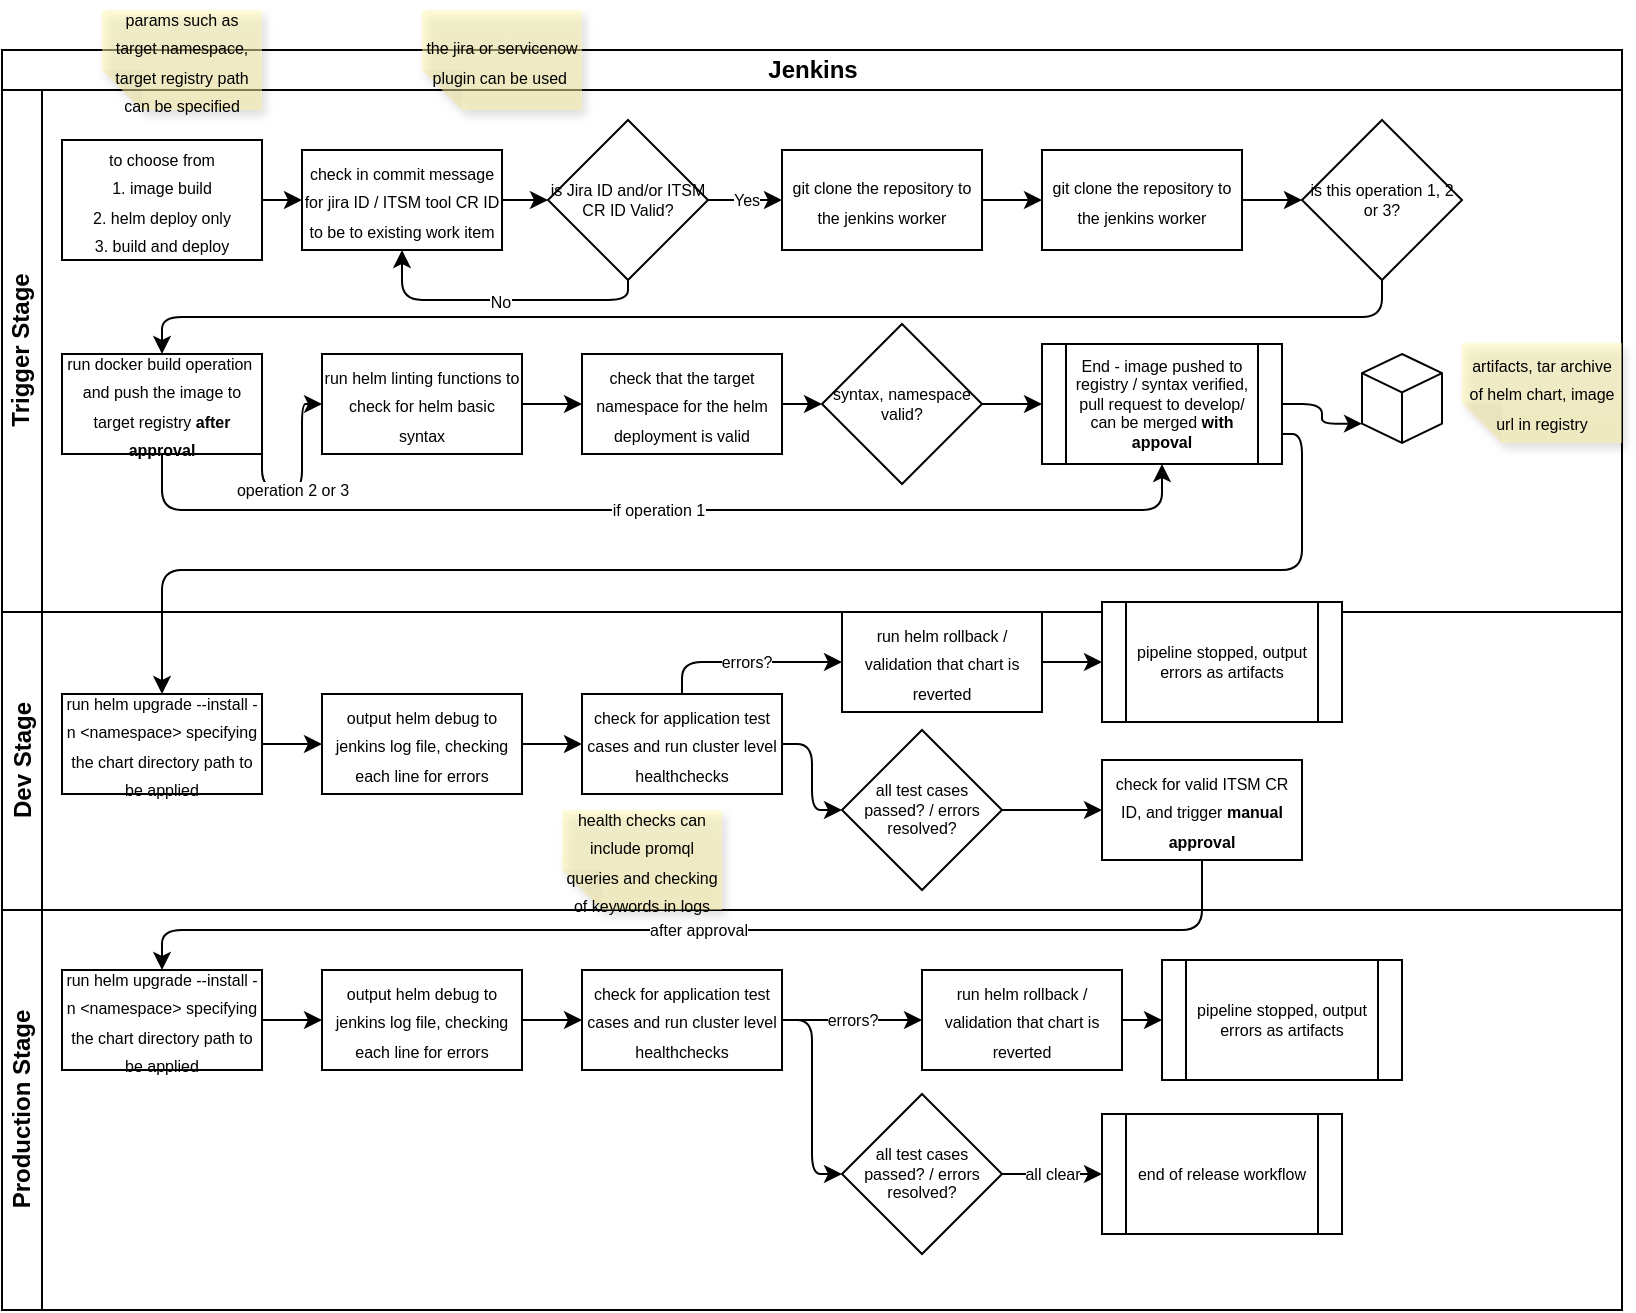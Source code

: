 <mxfile>
    <diagram id="wYDvWG71Y4gs6L-gpRoO" name="Page-1">
        <mxGraphModel dx="1397" dy="786" grid="1" gridSize="10" guides="1" tooltips="1" connect="1" arrows="1" fold="1" page="1" pageScale="1" pageWidth="850" pageHeight="1100" math="0" shadow="0">
            <root>
                <mxCell id="0"/>
                <mxCell id="1" parent="0"/>
                <mxCell id="2" value="Jenkins" style="swimlane;childLayout=stackLayout;resizeParent=1;resizeParentMax=0;horizontal=1;startSize=20;horizontalStack=0;html=1;" vertex="1" parent="1">
                    <mxGeometry x="20" y="30" width="810" height="630" as="geometry"/>
                </mxCell>
                <mxCell id="3" value="Trigger Stage" style="swimlane;startSize=20;horizontal=0;html=1;" vertex="1" parent="2">
                    <mxGeometry y="20" width="810" height="261" as="geometry"/>
                </mxCell>
                <mxCell id="58" style="edgeStyle=orthogonalEdgeStyle;html=1;exitX=1;exitY=0.5;exitDx=0;exitDy=0;entryX=0;entryY=0.5;entryDx=0;entryDy=0;fontSize=8;" edge="1" parent="3" source="8" target="9">
                    <mxGeometry relative="1" as="geometry"/>
                </mxCell>
                <mxCell id="8" value="&lt;font style=&quot;font-size: 8px;&quot;&gt;check in commit message for jira ID / ITSM tool CR ID to be to existing work item&lt;/font&gt;" style="rounded=0;whiteSpace=wrap;html=1;" vertex="1" parent="3">
                    <mxGeometry x="150" y="30" width="100" height="50" as="geometry"/>
                </mxCell>
                <mxCell id="9" value="is Jira ID and/or ITSM CR ID Valid?" style="rhombus;whiteSpace=wrap;html=1;fontSize=8;" vertex="1" parent="3">
                    <mxGeometry x="273" y="15" width="80" height="80" as="geometry"/>
                </mxCell>
                <mxCell id="10" value="" style="endArrow=classic;html=1;fontSize=8;exitX=0.5;exitY=1;exitDx=0;exitDy=0;entryX=0.5;entryY=1;entryDx=0;entryDy=0;edgeStyle=orthogonalEdgeStyle;" edge="1" parent="3" source="9" target="8">
                    <mxGeometry relative="1" as="geometry">
                        <mxPoint x="333" y="250" as="sourcePoint"/>
                        <mxPoint x="433" y="250" as="targetPoint"/>
                    </mxGeometry>
                </mxCell>
                <mxCell id="11" value="No" style="edgeLabel;resizable=0;html=1;align=center;verticalAlign=middle;fontSize=8;" connectable="0" vertex="1" parent="10">
                    <mxGeometry relative="1" as="geometry">
                        <mxPoint y="1" as="offset"/>
                    </mxGeometry>
                </mxCell>
                <mxCell id="59" style="edgeStyle=orthogonalEdgeStyle;html=1;exitX=1;exitY=0.5;exitDx=0;exitDy=0;entryX=0;entryY=0.5;entryDx=0;entryDy=0;fontSize=8;" edge="1" parent="3" source="13" target="55">
                    <mxGeometry relative="1" as="geometry"/>
                </mxCell>
                <mxCell id="13" value="&lt;font style=&quot;font-size: 8px;&quot;&gt;git clone the repository to the jenkins worker&lt;/font&gt;" style="rounded=0;whiteSpace=wrap;html=1;" vertex="1" parent="3">
                    <mxGeometry x="390" y="30" width="100" height="50" as="geometry"/>
                </mxCell>
                <mxCell id="14" value="" style="endArrow=classic;html=1;fontSize=8;exitX=1;exitY=0.5;exitDx=0;exitDy=0;entryX=0;entryY=0.5;entryDx=0;entryDy=0;" edge="1" parent="3" source="9" target="13">
                    <mxGeometry relative="1" as="geometry">
                        <mxPoint x="333" y="250" as="sourcePoint"/>
                        <mxPoint x="433" y="250" as="targetPoint"/>
                    </mxGeometry>
                </mxCell>
                <mxCell id="15" value="Yes" style="edgeLabel;resizable=0;html=1;align=center;verticalAlign=middle;fontSize=8;" connectable="0" vertex="1" parent="14">
                    <mxGeometry relative="1" as="geometry"/>
                </mxCell>
                <mxCell id="62" style="edgeStyle=orthogonalEdgeStyle;html=1;exitX=1;exitY=0.5;exitDx=0;exitDy=0;fontSize=8;" edge="1" parent="3" source="55" target="61">
                    <mxGeometry relative="1" as="geometry"/>
                </mxCell>
                <mxCell id="55" value="&lt;font style=&quot;font-size: 8px;&quot;&gt;git clone the repository to the jenkins worker&lt;/font&gt;" style="rounded=0;whiteSpace=wrap;html=1;" vertex="1" parent="3">
                    <mxGeometry x="520" y="30" width="100" height="50" as="geometry"/>
                </mxCell>
                <mxCell id="57" style="edgeStyle=orthogonalEdgeStyle;html=1;exitX=1;exitY=0.5;exitDx=0;exitDy=0;entryX=0;entryY=0.5;entryDx=0;entryDy=0;fontSize=8;" edge="1" parent="3" source="56" target="8">
                    <mxGeometry relative="1" as="geometry"/>
                </mxCell>
                <mxCell id="56" value="&lt;font style=&quot;font-size: 8px;&quot;&gt;to choose from&lt;br&gt;1. image build &lt;br&gt;2. helm deploy only&lt;br&gt;3. build and deploy&lt;br&gt;&lt;/font&gt;" style="rounded=0;whiteSpace=wrap;html=1;" vertex="1" parent="3">
                    <mxGeometry x="30" y="25" width="100" height="60" as="geometry"/>
                </mxCell>
                <mxCell id="53" value="&lt;font style=&quot;font-size: 8px;&quot;&gt;the jira or servicenow plugin can be used&amp;nbsp;&lt;/font&gt;" style="shape=note;whiteSpace=wrap;html=1;backgroundOutline=1;fontColor=#000000;darkOpacity=0.05;fillColor=#FFF9B2;strokeColor=none;fillStyle=solid;direction=west;gradientDirection=north;gradientColor=#FFF2A1;shadow=1;size=20;pointerEvents=1;opacity=50;" vertex="1" parent="3">
                    <mxGeometry x="210" y="-40" width="80" height="50" as="geometry"/>
                </mxCell>
                <mxCell id="70" style="edgeStyle=orthogonalEdgeStyle;html=1;exitX=0.5;exitY=1;exitDx=0;exitDy=0;entryX=0.5;entryY=0;entryDx=0;entryDy=0;fontSize=8;" edge="1" parent="3" source="61" target="63">
                    <mxGeometry relative="1" as="geometry"/>
                </mxCell>
                <mxCell id="61" value="is this operation 1, 2 or 3?" style="rhombus;whiteSpace=wrap;html=1;fontSize=8;" vertex="1" parent="3">
                    <mxGeometry x="650" y="15" width="80" height="80" as="geometry"/>
                </mxCell>
                <mxCell id="71" value="operation 2 or 3" style="edgeStyle=orthogonalEdgeStyle;html=1;exitX=1;exitY=0.5;exitDx=0;exitDy=0;entryX=0;entryY=0.5;entryDx=0;entryDy=0;fontSize=8;" edge="1" parent="3" source="63" target="64">
                    <mxGeometry relative="1" as="geometry">
                        <Array as="points">
                            <mxPoint x="130" y="200"/>
                            <mxPoint x="150" y="200"/>
                        </Array>
                    </mxGeometry>
                </mxCell>
                <mxCell id="75" value="if operation 1" style="edgeStyle=orthogonalEdgeStyle;html=1;exitX=0.5;exitY=1;exitDx=0;exitDy=0;entryX=0.5;entryY=1;entryDx=0;entryDy=0;fontSize=8;" edge="1" parent="3" source="63" target="69">
                    <mxGeometry relative="1" as="geometry">
                        <Array as="points">
                            <mxPoint x="80" y="210"/>
                            <mxPoint x="580" y="210"/>
                        </Array>
                    </mxGeometry>
                </mxCell>
                <mxCell id="63" value="&lt;font style=&quot;font-size: 8px;&quot;&gt;run docker build operation&amp;nbsp; and push the image to target registry &lt;b&gt;after approval&lt;/b&gt;&lt;/font&gt;" style="rounded=0;whiteSpace=wrap;html=1;" vertex="1" parent="3">
                    <mxGeometry x="30" y="132" width="100" height="50" as="geometry"/>
                </mxCell>
                <mxCell id="72" style="edgeStyle=orthogonalEdgeStyle;html=1;exitX=1;exitY=0.5;exitDx=0;exitDy=0;fontSize=8;" edge="1" parent="3" source="64" target="65">
                    <mxGeometry relative="1" as="geometry"/>
                </mxCell>
                <mxCell id="64" value="&lt;font style=&quot;font-size: 8px;&quot;&gt;run helm linting functions to check for helm basic syntax&lt;/font&gt;" style="rounded=0;whiteSpace=wrap;html=1;" vertex="1" parent="3">
                    <mxGeometry x="160" y="132" width="100" height="50" as="geometry"/>
                </mxCell>
                <mxCell id="73" style="edgeStyle=orthogonalEdgeStyle;html=1;exitX=1;exitY=0.5;exitDx=0;exitDy=0;entryX=0;entryY=0.5;entryDx=0;entryDy=0;fontSize=8;" edge="1" parent="3" source="65" target="68">
                    <mxGeometry relative="1" as="geometry"/>
                </mxCell>
                <mxCell id="65" value="&lt;font style=&quot;font-size: 8px;&quot;&gt;check that the target namespace for the helm deployment is valid&lt;/font&gt;" style="rounded=0;whiteSpace=wrap;html=1;" vertex="1" parent="3">
                    <mxGeometry x="290" y="132" width="100" height="50" as="geometry"/>
                </mxCell>
                <mxCell id="66" value="&lt;span style=&quot;font-size: 8px;&quot;&gt;params such as target namespace, target registry path can be specified&lt;/span&gt;" style="shape=note;whiteSpace=wrap;html=1;backgroundOutline=1;fontColor=#000000;darkOpacity=0.05;fillColor=#FFF9B2;strokeColor=none;fillStyle=solid;direction=west;gradientDirection=north;gradientColor=#FFF2A1;shadow=1;size=20;pointerEvents=1;opacity=50;" vertex="1" parent="3">
                    <mxGeometry x="50" y="-40" width="80" height="50" as="geometry"/>
                </mxCell>
                <mxCell id="74" style="edgeStyle=orthogonalEdgeStyle;html=1;exitX=1;exitY=0.5;exitDx=0;exitDy=0;entryX=0;entryY=0.5;entryDx=0;entryDy=0;fontSize=8;" edge="1" parent="3" source="68" target="69">
                    <mxGeometry relative="1" as="geometry"/>
                </mxCell>
                <mxCell id="68" value="syntax, namespace valid?" style="rhombus;whiteSpace=wrap;html=1;fontSize=8;" vertex="1" parent="3">
                    <mxGeometry x="410" y="117" width="80" height="80" as="geometry"/>
                </mxCell>
                <mxCell id="83" style="edgeStyle=orthogonalEdgeStyle;html=1;exitX=1;exitY=0.5;exitDx=0;exitDy=0;entryX=0;entryY=0;entryDx=0;entryDy=34.837;entryPerimeter=0;fontSize=8;" edge="1" parent="3" source="69" target="82">
                    <mxGeometry relative="1" as="geometry"/>
                </mxCell>
                <mxCell id="69" value="End - image pushed to registry / syntax verified, pull request to develop/ can be merged&lt;b&gt; with appoval&lt;/b&gt;" style="shape=process;whiteSpace=wrap;html=1;backgroundOutline=1;fontSize=8;" vertex="1" parent="3">
                    <mxGeometry x="520" y="127" width="120" height="60" as="geometry"/>
                </mxCell>
                <mxCell id="82" value="" style="html=1;whiteSpace=wrap;shape=isoCube2;backgroundOutline=1;isoAngle=15;fontSize=8;" vertex="1" parent="3">
                    <mxGeometry x="680" y="132" width="40" height="44.44" as="geometry"/>
                </mxCell>
                <mxCell id="84" value="&lt;font style=&quot;font-size: 8px;&quot;&gt;artifacts, tar archive of helm chart, image url in registry&lt;/font&gt;" style="shape=note;whiteSpace=wrap;html=1;backgroundOutline=1;fontColor=#000000;darkOpacity=0.05;fillColor=#FFF9B2;strokeColor=none;fillStyle=solid;direction=west;gradientDirection=north;gradientColor=#FFF2A1;shadow=1;size=20;pointerEvents=1;opacity=50;" vertex="1" parent="3">
                    <mxGeometry x="730" y="126.44" width="80" height="50" as="geometry"/>
                </mxCell>
                <mxCell id="4" value="Dev Stage" style="swimlane;startSize=20;horizontal=0;html=1;" vertex="1" parent="2">
                    <mxGeometry y="281" width="810" height="149" as="geometry"/>
                </mxCell>
                <mxCell id="78" style="edgeStyle=orthogonalEdgeStyle;html=1;exitX=1;exitY=0.5;exitDx=0;exitDy=0;entryX=0;entryY=0.5;entryDx=0;entryDy=0;fontSize=8;" edge="1" parent="4" source="76" target="77">
                    <mxGeometry relative="1" as="geometry"/>
                </mxCell>
                <mxCell id="76" value="&lt;font style=&quot;font-size: 8px;&quot;&gt;run helm upgrade --install -n &amp;lt;namespace&amp;gt; specifying the chart directory path to be applied&lt;/font&gt;" style="rounded=0;whiteSpace=wrap;html=1;" vertex="1" parent="4">
                    <mxGeometry x="30" y="41" width="100" height="50" as="geometry"/>
                </mxCell>
                <mxCell id="88" style="edgeStyle=orthogonalEdgeStyle;html=1;exitX=1;exitY=0.5;exitDx=0;exitDy=0;entryX=0;entryY=0.5;entryDx=0;entryDy=0;fontSize=8;" edge="1" parent="4" source="77" target="87">
                    <mxGeometry relative="1" as="geometry"/>
                </mxCell>
                <mxCell id="77" value="&lt;font style=&quot;font-size: 8px;&quot;&gt;output helm debug to jenkins log file, checking each line for errors&lt;/font&gt;" style="rounded=0;whiteSpace=wrap;html=1;" vertex="1" parent="4">
                    <mxGeometry x="160" y="41" width="100" height="50" as="geometry"/>
                </mxCell>
                <mxCell id="86" value="all test cases passed? / errors resolved?" style="rhombus;whiteSpace=wrap;html=1;fontSize=8;" vertex="1" parent="4">
                    <mxGeometry x="420" y="59" width="80" height="80" as="geometry"/>
                </mxCell>
                <mxCell id="90" style="edgeStyle=orthogonalEdgeStyle;html=1;exitX=1;exitY=0.5;exitDx=0;exitDy=0;entryX=0;entryY=0.5;entryDx=0;entryDy=0;fontSize=8;" edge="1" parent="4" source="87" target="86">
                    <mxGeometry relative="1" as="geometry"/>
                </mxCell>
                <mxCell id="87" value="&lt;font style=&quot;font-size: 8px;&quot;&gt;check for application test cases and run cluster level healthchecks&lt;/font&gt;" style="rounded=0;whiteSpace=wrap;html=1;" vertex="1" parent="4">
                    <mxGeometry x="290" y="41" width="100" height="50" as="geometry"/>
                </mxCell>
                <mxCell id="91" value="errors?" style="edgeStyle=orthogonalEdgeStyle;html=1;exitX=0.5;exitY=0;exitDx=0;exitDy=0;fontSize=8;entryX=0;entryY=0.5;entryDx=0;entryDy=0;" edge="1" parent="4" source="87" target="93">
                    <mxGeometry relative="1" as="geometry">
                        <mxPoint x="400.0" y="19" as="targetPoint"/>
                    </mxGeometry>
                </mxCell>
                <mxCell id="98" style="edgeStyle=orthogonalEdgeStyle;html=1;exitX=1;exitY=0.5;exitDx=0;exitDy=0;entryX=0;entryY=0.5;entryDx=0;entryDy=0;fontSize=8;" edge="1" parent="4" source="93" target="95">
                    <mxGeometry relative="1" as="geometry"/>
                </mxCell>
                <mxCell id="93" value="&lt;font style=&quot;font-size: 8px;&quot;&gt;run helm rollback / validation that chart is reverted&lt;/font&gt;" style="rounded=0;whiteSpace=wrap;html=1;" vertex="1" parent="4">
                    <mxGeometry x="420" width="100" height="50" as="geometry"/>
                </mxCell>
                <mxCell id="95" value="pipeline stopped, output errors as artifacts" style="shape=process;whiteSpace=wrap;html=1;backgroundOutline=1;fontSize=8;" vertex="1" parent="4">
                    <mxGeometry x="550.0" y="-5" width="120" height="60" as="geometry"/>
                </mxCell>
                <mxCell id="100" value="&lt;font style=&quot;font-size: 8px;&quot;&gt;check for valid ITSM CR ID, and trigger&amp;nbsp;&lt;b&gt;manual approval&lt;/b&gt;&lt;/font&gt;" style="rounded=0;whiteSpace=wrap;html=1;" vertex="1" parent="4">
                    <mxGeometry x="550" y="74" width="100" height="50" as="geometry"/>
                </mxCell>
                <mxCell id="99" style="edgeStyle=orthogonalEdgeStyle;html=1;exitX=1;exitY=0.5;exitDx=0;exitDy=0;fontSize=8;entryX=0;entryY=0.5;entryDx=0;entryDy=0;" edge="1" parent="4" source="86" target="100">
                    <mxGeometry relative="1" as="geometry">
                        <mxPoint x="650" y="99" as="targetPoint"/>
                    </mxGeometry>
                </mxCell>
                <mxCell id="85" style="edgeStyle=orthogonalEdgeStyle;html=1;exitX=1;exitY=0.75;exitDx=0;exitDy=0;entryX=0.5;entryY=0;entryDx=0;entryDy=0;fontSize=8;" edge="1" parent="2" source="69" target="76">
                    <mxGeometry relative="1" as="geometry">
                        <mxPoint x="610" y="210" as="sourcePoint"/>
                        <mxPoint x="80" y="263" as="targetPoint"/>
                        <Array as="points">
                            <mxPoint x="650" y="192"/>
                            <mxPoint x="650" y="260"/>
                            <mxPoint x="80" y="260"/>
                        </Array>
                    </mxGeometry>
                </mxCell>
                <mxCell id="106" value="after approval" style="edgeStyle=orthogonalEdgeStyle;html=1;exitX=0.5;exitY=1;exitDx=0;exitDy=0;entryX=0.5;entryY=0;entryDx=0;entryDy=0;fontSize=8;" edge="1" parent="2" source="100" target="101">
                    <mxGeometry relative="1" as="geometry">
                        <Array as="points">
                            <mxPoint x="600" y="440"/>
                            <mxPoint x="80" y="440"/>
                        </Array>
                    </mxGeometry>
                </mxCell>
                <mxCell id="5" value="Production Stage" style="swimlane;startSize=20;horizontal=0;html=1;" vertex="1" parent="2">
                    <mxGeometry y="430" width="810" height="200" as="geometry"/>
                </mxCell>
                <mxCell id="104" style="edgeStyle=orthogonalEdgeStyle;html=1;exitX=1;exitY=0.5;exitDx=0;exitDy=0;entryX=0;entryY=0.5;entryDx=0;entryDy=0;fontSize=8;" edge="1" parent="5" source="101" target="102">
                    <mxGeometry relative="1" as="geometry"/>
                </mxCell>
                <mxCell id="101" value="&lt;font style=&quot;font-size: 8px;&quot;&gt;run helm upgrade --install -n &amp;lt;namespace&amp;gt; specifying the chart directory path to be applied&lt;/font&gt;" style="rounded=0;whiteSpace=wrap;html=1;" vertex="1" parent="5">
                    <mxGeometry x="30" y="30" width="100" height="50" as="geometry"/>
                </mxCell>
                <mxCell id="105" style="edgeStyle=orthogonalEdgeStyle;html=1;exitX=1;exitY=0.5;exitDx=0;exitDy=0;entryX=0;entryY=0.5;entryDx=0;entryDy=0;fontSize=8;" edge="1" parent="5" source="102" target="103">
                    <mxGeometry relative="1" as="geometry"/>
                </mxCell>
                <mxCell id="102" value="&lt;font style=&quot;font-size: 8px;&quot;&gt;output helm debug to jenkins log file, checking each line for errors&lt;/font&gt;" style="rounded=0;whiteSpace=wrap;html=1;" vertex="1" parent="5">
                    <mxGeometry x="160" y="30" width="100" height="50" as="geometry"/>
                </mxCell>
                <mxCell id="113" value="errors?" style="edgeStyle=orthogonalEdgeStyle;html=1;exitX=1;exitY=0.5;exitDx=0;exitDy=0;entryX=0;entryY=0.5;entryDx=0;entryDy=0;fontSize=8;" edge="1" parent="5" source="103" target="111">
                    <mxGeometry relative="1" as="geometry"/>
                </mxCell>
                <mxCell id="115" style="edgeStyle=orthogonalEdgeStyle;html=1;exitX=1;exitY=0.5;exitDx=0;exitDy=0;entryX=0;entryY=0.5;entryDx=0;entryDy=0;fontSize=8;" edge="1" parent="5" source="103" target="110">
                    <mxGeometry relative="1" as="geometry"/>
                </mxCell>
                <mxCell id="103" value="&lt;font style=&quot;font-size: 8px;&quot;&gt;check for application test cases and run cluster level healthchecks&lt;/font&gt;" style="rounded=0;whiteSpace=wrap;html=1;" vertex="1" parent="5">
                    <mxGeometry x="290" y="30" width="100" height="50" as="geometry"/>
                </mxCell>
                <mxCell id="117" value="all clear" style="edgeStyle=orthogonalEdgeStyle;html=1;exitX=1;exitY=0.5;exitDx=0;exitDy=0;entryX=0;entryY=0.5;entryDx=0;entryDy=0;fontSize=8;" edge="1" parent="5" source="110" target="116">
                    <mxGeometry relative="1" as="geometry"/>
                </mxCell>
                <mxCell id="110" value="all test cases passed? / errors resolved?" style="rhombus;whiteSpace=wrap;html=1;fontSize=8;" vertex="1" parent="5">
                    <mxGeometry x="420" y="92" width="80" height="80" as="geometry"/>
                </mxCell>
                <mxCell id="114" style="edgeStyle=orthogonalEdgeStyle;html=1;exitX=1;exitY=0.5;exitDx=0;exitDy=0;entryX=0;entryY=0.5;entryDx=0;entryDy=0;fontSize=8;" edge="1" parent="5" source="111" target="112">
                    <mxGeometry relative="1" as="geometry"/>
                </mxCell>
                <mxCell id="111" value="&lt;font style=&quot;font-size: 8px;&quot;&gt;run helm rollback / validation that chart is reverted&lt;/font&gt;" style="rounded=0;whiteSpace=wrap;html=1;" vertex="1" parent="5">
                    <mxGeometry x="460" y="30" width="100" height="50" as="geometry"/>
                </mxCell>
                <mxCell id="112" value="pipeline stopped, output errors as artifacts" style="shape=process;whiteSpace=wrap;html=1;backgroundOutline=1;fontSize=8;" vertex="1" parent="5">
                    <mxGeometry x="580.0" y="25" width="120" height="60" as="geometry"/>
                </mxCell>
                <mxCell id="116" value="end of release workflow" style="shape=process;whiteSpace=wrap;html=1;backgroundOutline=1;fontSize=8;" vertex="1" parent="5">
                    <mxGeometry x="550.0" y="102" width="120" height="60" as="geometry"/>
                </mxCell>
                <mxCell id="118" value="&lt;font style=&quot;font-size: 8px;&quot;&gt;health checks can include promql queries and checking of keywords in logs&lt;/font&gt;" style="shape=note;whiteSpace=wrap;html=1;backgroundOutline=1;fontColor=#000000;darkOpacity=0.05;fillColor=#FFF9B2;strokeColor=none;fillStyle=solid;direction=west;gradientDirection=north;gradientColor=#FFF2A1;shadow=1;size=20;pointerEvents=1;opacity=50;" vertex="1" parent="5">
                    <mxGeometry x="280" y="-50" width="80" height="50" as="geometry"/>
                </mxCell>
            </root>
        </mxGraphModel>
    </diagram>
</mxfile>